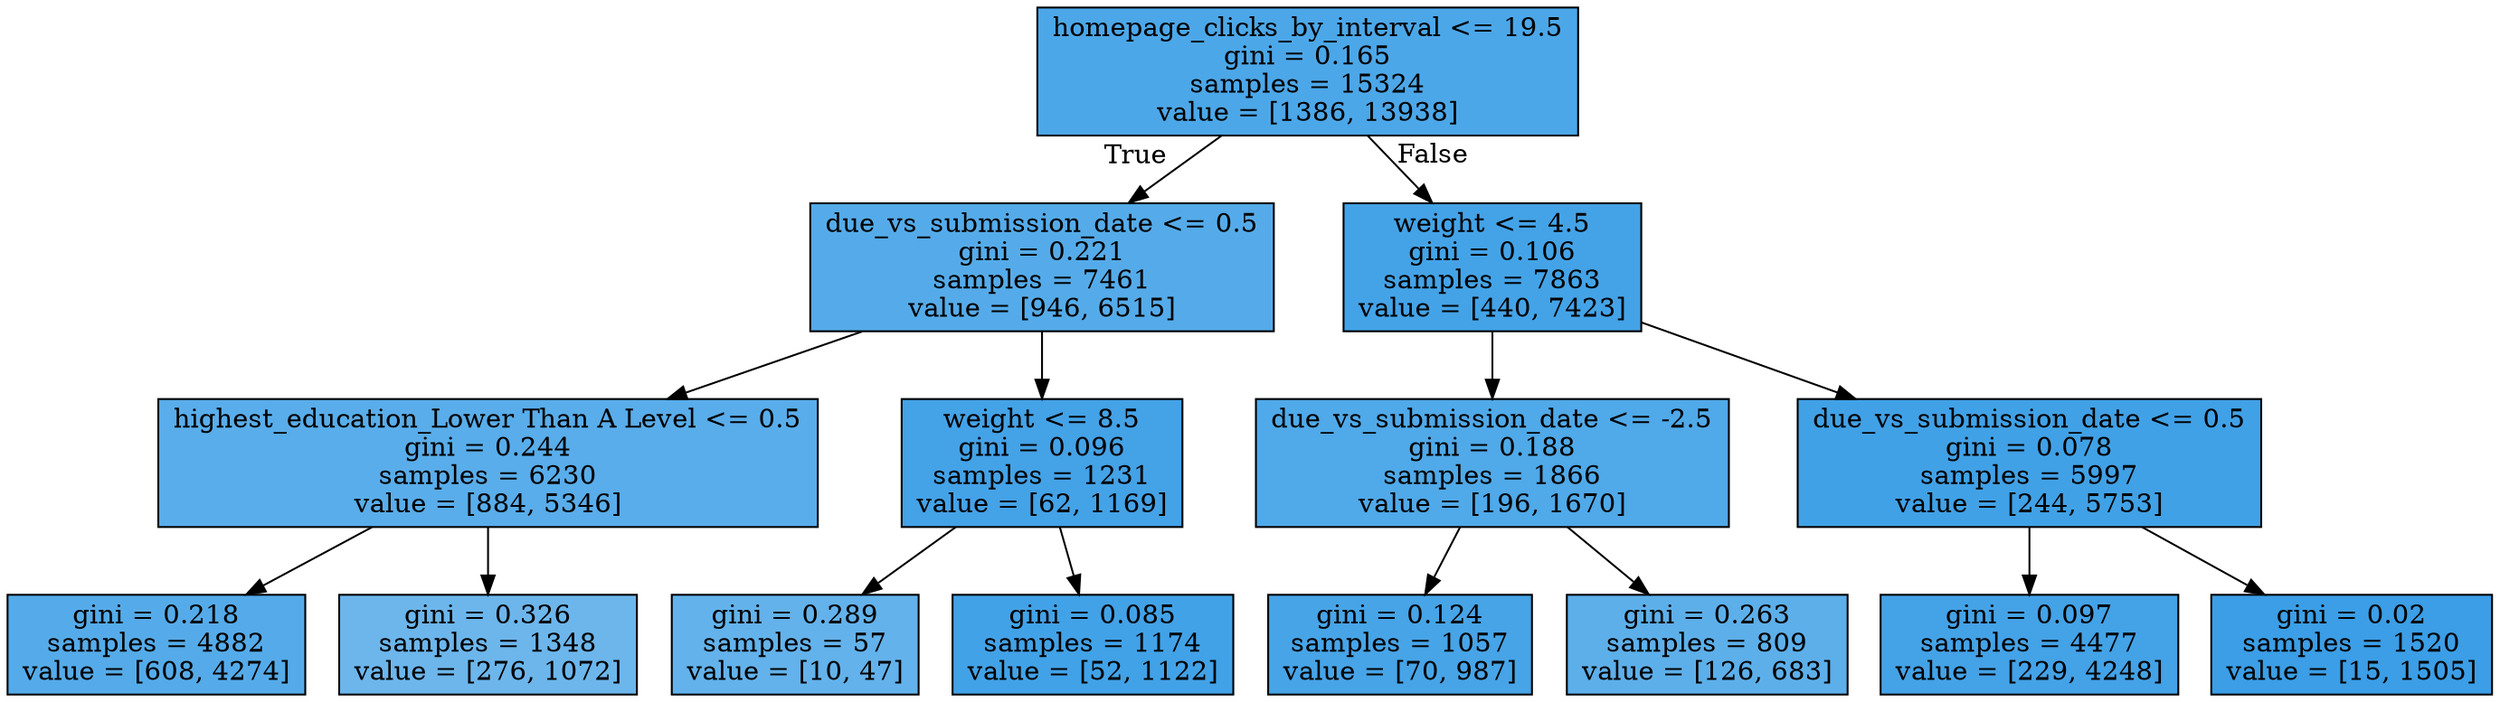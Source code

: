 digraph Tree {
node [shape=box, style="filled", color="black"] ;
0 [label="homepage_clicks_by_interval <= 19.5\ngini = 0.165\nsamples = 15324\nvalue = [1386, 13938]", fillcolor="#399de5e6"] ;
1 [label="due_vs_submission_date <= 0.5\ngini = 0.221\nsamples = 7461\nvalue = [946, 6515]", fillcolor="#399de5da"] ;
0 -> 1 [labeldistance=2.5, labelangle=45, headlabel="True"] ;
2 [label="highest_education_Lower Than A Level <= 0.5\ngini = 0.244\nsamples = 6230\nvalue = [884, 5346]", fillcolor="#399de5d5"] ;
1 -> 2 ;
3 [label="gini = 0.218\nsamples = 4882\nvalue = [608, 4274]", fillcolor="#399de5db"] ;
2 -> 3 ;
4 [label="gini = 0.326\nsamples = 1348\nvalue = [276, 1072]", fillcolor="#399de5bd"] ;
2 -> 4 ;
5 [label="weight <= 8.5\ngini = 0.096\nsamples = 1231\nvalue = [62, 1169]", fillcolor="#399de5f1"] ;
1 -> 5 ;
6 [label="gini = 0.289\nsamples = 57\nvalue = [10, 47]", fillcolor="#399de5c9"] ;
5 -> 6 ;
7 [label="gini = 0.085\nsamples = 1174\nvalue = [52, 1122]", fillcolor="#399de5f3"] ;
5 -> 7 ;
8 [label="weight <= 4.5\ngini = 0.106\nsamples = 7863\nvalue = [440, 7423]", fillcolor="#399de5f0"] ;
0 -> 8 [labeldistance=2.5, labelangle=-45, headlabel="False"] ;
9 [label="due_vs_submission_date <= -2.5\ngini = 0.188\nsamples = 1866\nvalue = [196, 1670]", fillcolor="#399de5e1"] ;
8 -> 9 ;
10 [label="gini = 0.124\nsamples = 1057\nvalue = [70, 987]", fillcolor="#399de5ed"] ;
9 -> 10 ;
11 [label="gini = 0.263\nsamples = 809\nvalue = [126, 683]", fillcolor="#399de5d0"] ;
9 -> 11 ;
12 [label="due_vs_submission_date <= 0.5\ngini = 0.078\nsamples = 5997\nvalue = [244, 5753]", fillcolor="#399de5f4"] ;
8 -> 12 ;
13 [label="gini = 0.097\nsamples = 4477\nvalue = [229, 4248]", fillcolor="#399de5f1"] ;
12 -> 13 ;
14 [label="gini = 0.02\nsamples = 1520\nvalue = [15, 1505]", fillcolor="#399de5fc"] ;
12 -> 14 ;
}
